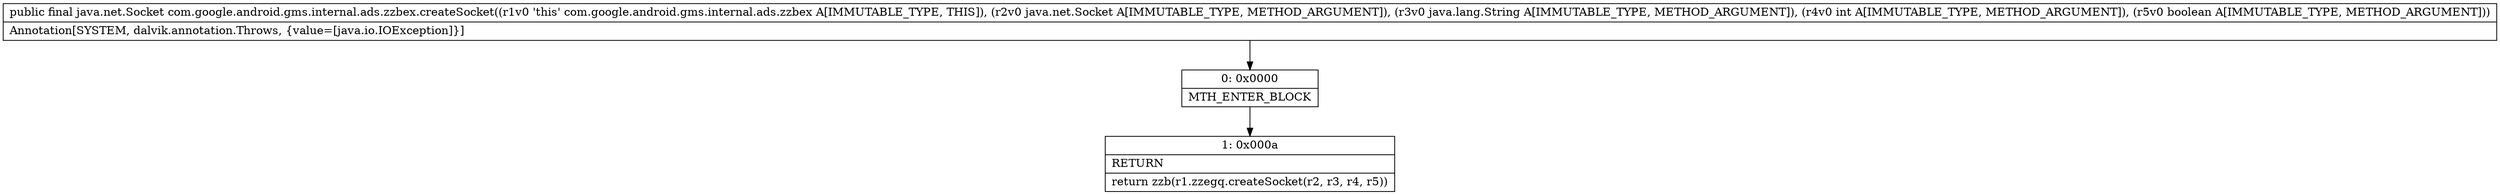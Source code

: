 digraph "CFG forcom.google.android.gms.internal.ads.zzbex.createSocket(Ljava\/net\/Socket;Ljava\/lang\/String;IZ)Ljava\/net\/Socket;" {
Node_0 [shape=record,label="{0\:\ 0x0000|MTH_ENTER_BLOCK\l}"];
Node_1 [shape=record,label="{1\:\ 0x000a|RETURN\l|return zzb(r1.zzegq.createSocket(r2, r3, r4, r5))\l}"];
MethodNode[shape=record,label="{public final java.net.Socket com.google.android.gms.internal.ads.zzbex.createSocket((r1v0 'this' com.google.android.gms.internal.ads.zzbex A[IMMUTABLE_TYPE, THIS]), (r2v0 java.net.Socket A[IMMUTABLE_TYPE, METHOD_ARGUMENT]), (r3v0 java.lang.String A[IMMUTABLE_TYPE, METHOD_ARGUMENT]), (r4v0 int A[IMMUTABLE_TYPE, METHOD_ARGUMENT]), (r5v0 boolean A[IMMUTABLE_TYPE, METHOD_ARGUMENT]))  | Annotation[SYSTEM, dalvik.annotation.Throws, \{value=[java.io.IOException]\}]\l}"];
MethodNode -> Node_0;
Node_0 -> Node_1;
}

